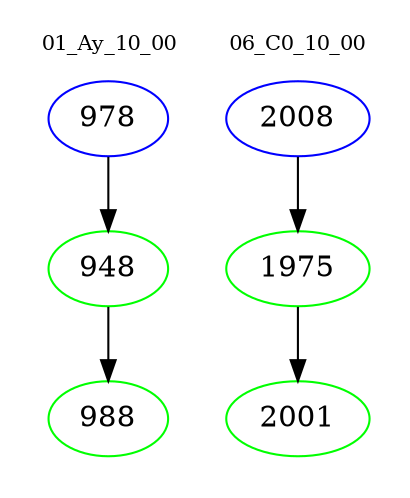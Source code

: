 digraph{
subgraph cluster_0 {
color = white
label = "01_Ay_10_00";
fontsize=10;
T0_978 [label="978", color="blue"]
T0_978 -> T0_948 [color="black"]
T0_948 [label="948", color="green"]
T0_948 -> T0_988 [color="black"]
T0_988 [label="988", color="green"]
}
subgraph cluster_1 {
color = white
label = "06_C0_10_00";
fontsize=10;
T1_2008 [label="2008", color="blue"]
T1_2008 -> T1_1975 [color="black"]
T1_1975 [label="1975", color="green"]
T1_1975 -> T1_2001 [color="black"]
T1_2001 [label="2001", color="green"]
}
}
